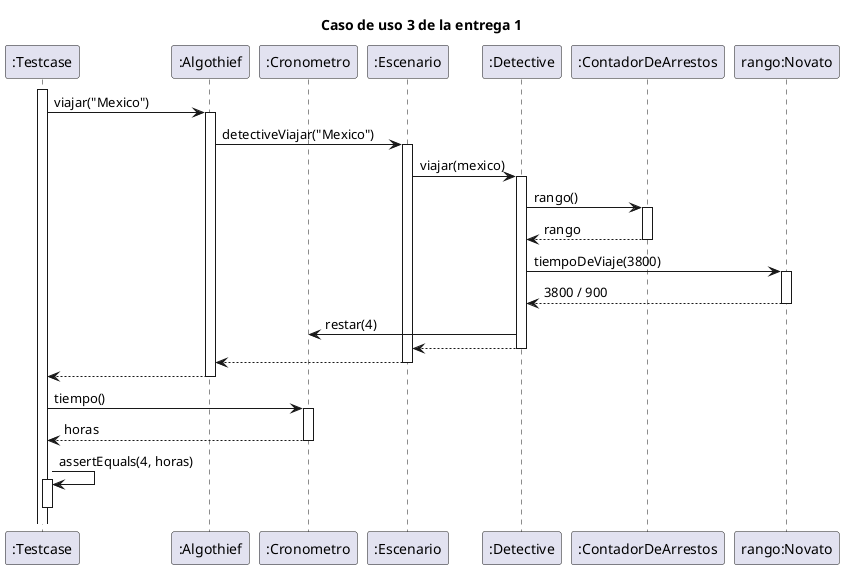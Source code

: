 @startuml

title "Caso de uso 3 de la entrega 1"

participant ":Testcase" as testcase
participant ":Algothief" as algothief
participant ":Cronometro" as cronometro
participant ":Escenario" as escenario
participant ":Detective" as detective
participant ":ContadorDeArrestos" as contador
participant "rango:Novato" as rango

activate testcase
testcase -> algothief++: viajar("Mexico")
    algothief -> escenario++: detectiveViajar("Mexico")
        escenario -> detective++: viajar(mexico)
            detective -> contador++: rango()
                return rango
            detective -> rango++: tiempoDeViaje(3800)
                return 3800 / 900
            detective -> cronometro: restar(4)
            return
        return
    return

testcase -> cronometro++: tiempo()
    return horas

testcase -> testcase++: assertEquals(4, horas)
deactivate testcase

@enduml
